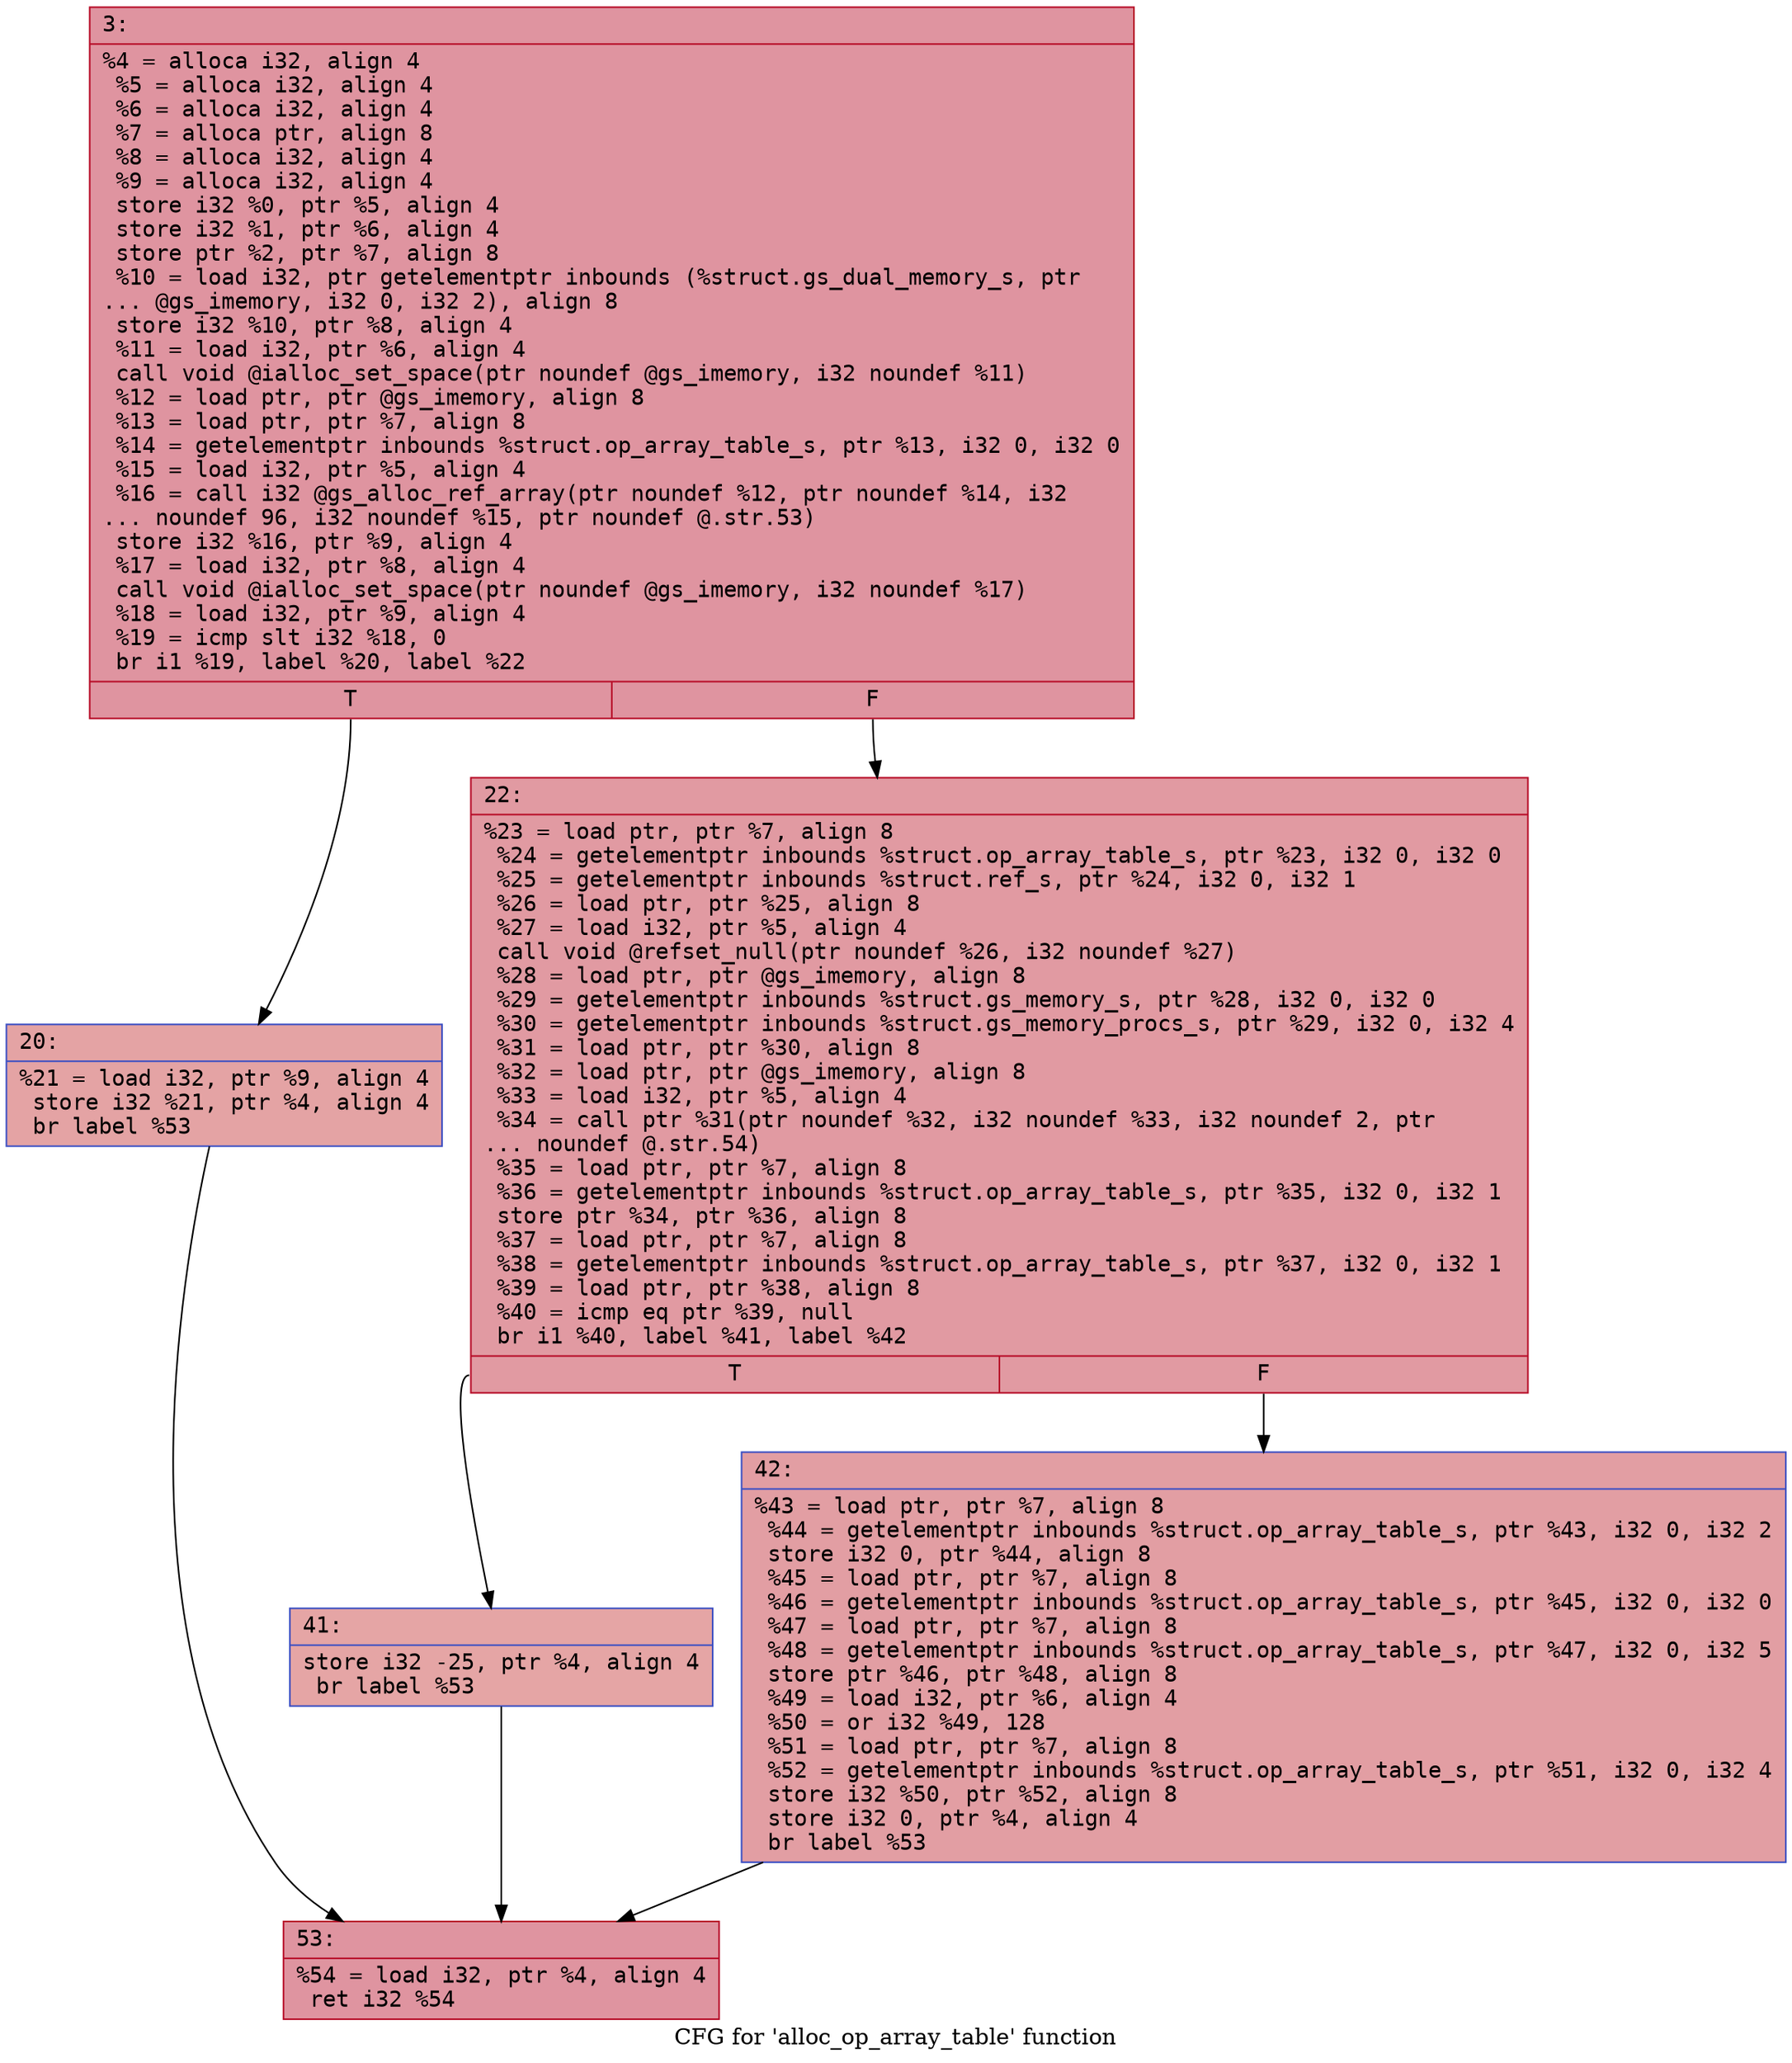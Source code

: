 digraph "CFG for 'alloc_op_array_table' function" {
	label="CFG for 'alloc_op_array_table' function";

	Node0x600001644c80 [shape=record,color="#b70d28ff", style=filled, fillcolor="#b70d2870" fontname="Courier",label="{3:\l|  %4 = alloca i32, align 4\l  %5 = alloca i32, align 4\l  %6 = alloca i32, align 4\l  %7 = alloca ptr, align 8\l  %8 = alloca i32, align 4\l  %9 = alloca i32, align 4\l  store i32 %0, ptr %5, align 4\l  store i32 %1, ptr %6, align 4\l  store ptr %2, ptr %7, align 8\l  %10 = load i32, ptr getelementptr inbounds (%struct.gs_dual_memory_s, ptr\l... @gs_imemory, i32 0, i32 2), align 8\l  store i32 %10, ptr %8, align 4\l  %11 = load i32, ptr %6, align 4\l  call void @ialloc_set_space(ptr noundef @gs_imemory, i32 noundef %11)\l  %12 = load ptr, ptr @gs_imemory, align 8\l  %13 = load ptr, ptr %7, align 8\l  %14 = getelementptr inbounds %struct.op_array_table_s, ptr %13, i32 0, i32 0\l  %15 = load i32, ptr %5, align 4\l  %16 = call i32 @gs_alloc_ref_array(ptr noundef %12, ptr noundef %14, i32\l... noundef 96, i32 noundef %15, ptr noundef @.str.53)\l  store i32 %16, ptr %9, align 4\l  %17 = load i32, ptr %8, align 4\l  call void @ialloc_set_space(ptr noundef @gs_imemory, i32 noundef %17)\l  %18 = load i32, ptr %9, align 4\l  %19 = icmp slt i32 %18, 0\l  br i1 %19, label %20, label %22\l|{<s0>T|<s1>F}}"];
	Node0x600001644c80:s0 -> Node0x600001644cd0[tooltip="3 -> 20\nProbability 37.50%" ];
	Node0x600001644c80:s1 -> Node0x600001644d20[tooltip="3 -> 22\nProbability 62.50%" ];
	Node0x600001644cd0 [shape=record,color="#3d50c3ff", style=filled, fillcolor="#c32e3170" fontname="Courier",label="{20:\l|  %21 = load i32, ptr %9, align 4\l  store i32 %21, ptr %4, align 4\l  br label %53\l}"];
	Node0x600001644cd0 -> Node0x600001644e10[tooltip="20 -> 53\nProbability 100.00%" ];
	Node0x600001644d20 [shape=record,color="#b70d28ff", style=filled, fillcolor="#bb1b2c70" fontname="Courier",label="{22:\l|  %23 = load ptr, ptr %7, align 8\l  %24 = getelementptr inbounds %struct.op_array_table_s, ptr %23, i32 0, i32 0\l  %25 = getelementptr inbounds %struct.ref_s, ptr %24, i32 0, i32 1\l  %26 = load ptr, ptr %25, align 8\l  %27 = load i32, ptr %5, align 4\l  call void @refset_null(ptr noundef %26, i32 noundef %27)\l  %28 = load ptr, ptr @gs_imemory, align 8\l  %29 = getelementptr inbounds %struct.gs_memory_s, ptr %28, i32 0, i32 0\l  %30 = getelementptr inbounds %struct.gs_memory_procs_s, ptr %29, i32 0, i32 4\l  %31 = load ptr, ptr %30, align 8\l  %32 = load ptr, ptr @gs_imemory, align 8\l  %33 = load i32, ptr %5, align 4\l  %34 = call ptr %31(ptr noundef %32, i32 noundef %33, i32 noundef 2, ptr\l... noundef @.str.54)\l  %35 = load ptr, ptr %7, align 8\l  %36 = getelementptr inbounds %struct.op_array_table_s, ptr %35, i32 0, i32 1\l  store ptr %34, ptr %36, align 8\l  %37 = load ptr, ptr %7, align 8\l  %38 = getelementptr inbounds %struct.op_array_table_s, ptr %37, i32 0, i32 1\l  %39 = load ptr, ptr %38, align 8\l  %40 = icmp eq ptr %39, null\l  br i1 %40, label %41, label %42\l|{<s0>T|<s1>F}}"];
	Node0x600001644d20:s0 -> Node0x600001644d70[tooltip="22 -> 41\nProbability 37.50%" ];
	Node0x600001644d20:s1 -> Node0x600001644dc0[tooltip="22 -> 42\nProbability 62.50%" ];
	Node0x600001644d70 [shape=record,color="#3d50c3ff", style=filled, fillcolor="#c5333470" fontname="Courier",label="{41:\l|  store i32 -25, ptr %4, align 4\l  br label %53\l}"];
	Node0x600001644d70 -> Node0x600001644e10[tooltip="41 -> 53\nProbability 100.00%" ];
	Node0x600001644dc0 [shape=record,color="#3d50c3ff", style=filled, fillcolor="#be242e70" fontname="Courier",label="{42:\l|  %43 = load ptr, ptr %7, align 8\l  %44 = getelementptr inbounds %struct.op_array_table_s, ptr %43, i32 0, i32 2\l  store i32 0, ptr %44, align 8\l  %45 = load ptr, ptr %7, align 8\l  %46 = getelementptr inbounds %struct.op_array_table_s, ptr %45, i32 0, i32 0\l  %47 = load ptr, ptr %7, align 8\l  %48 = getelementptr inbounds %struct.op_array_table_s, ptr %47, i32 0, i32 5\l  store ptr %46, ptr %48, align 8\l  %49 = load i32, ptr %6, align 4\l  %50 = or i32 %49, 128\l  %51 = load ptr, ptr %7, align 8\l  %52 = getelementptr inbounds %struct.op_array_table_s, ptr %51, i32 0, i32 4\l  store i32 %50, ptr %52, align 8\l  store i32 0, ptr %4, align 4\l  br label %53\l}"];
	Node0x600001644dc0 -> Node0x600001644e10[tooltip="42 -> 53\nProbability 100.00%" ];
	Node0x600001644e10 [shape=record,color="#b70d28ff", style=filled, fillcolor="#b70d2870" fontname="Courier",label="{53:\l|  %54 = load i32, ptr %4, align 4\l  ret i32 %54\l}"];
}
